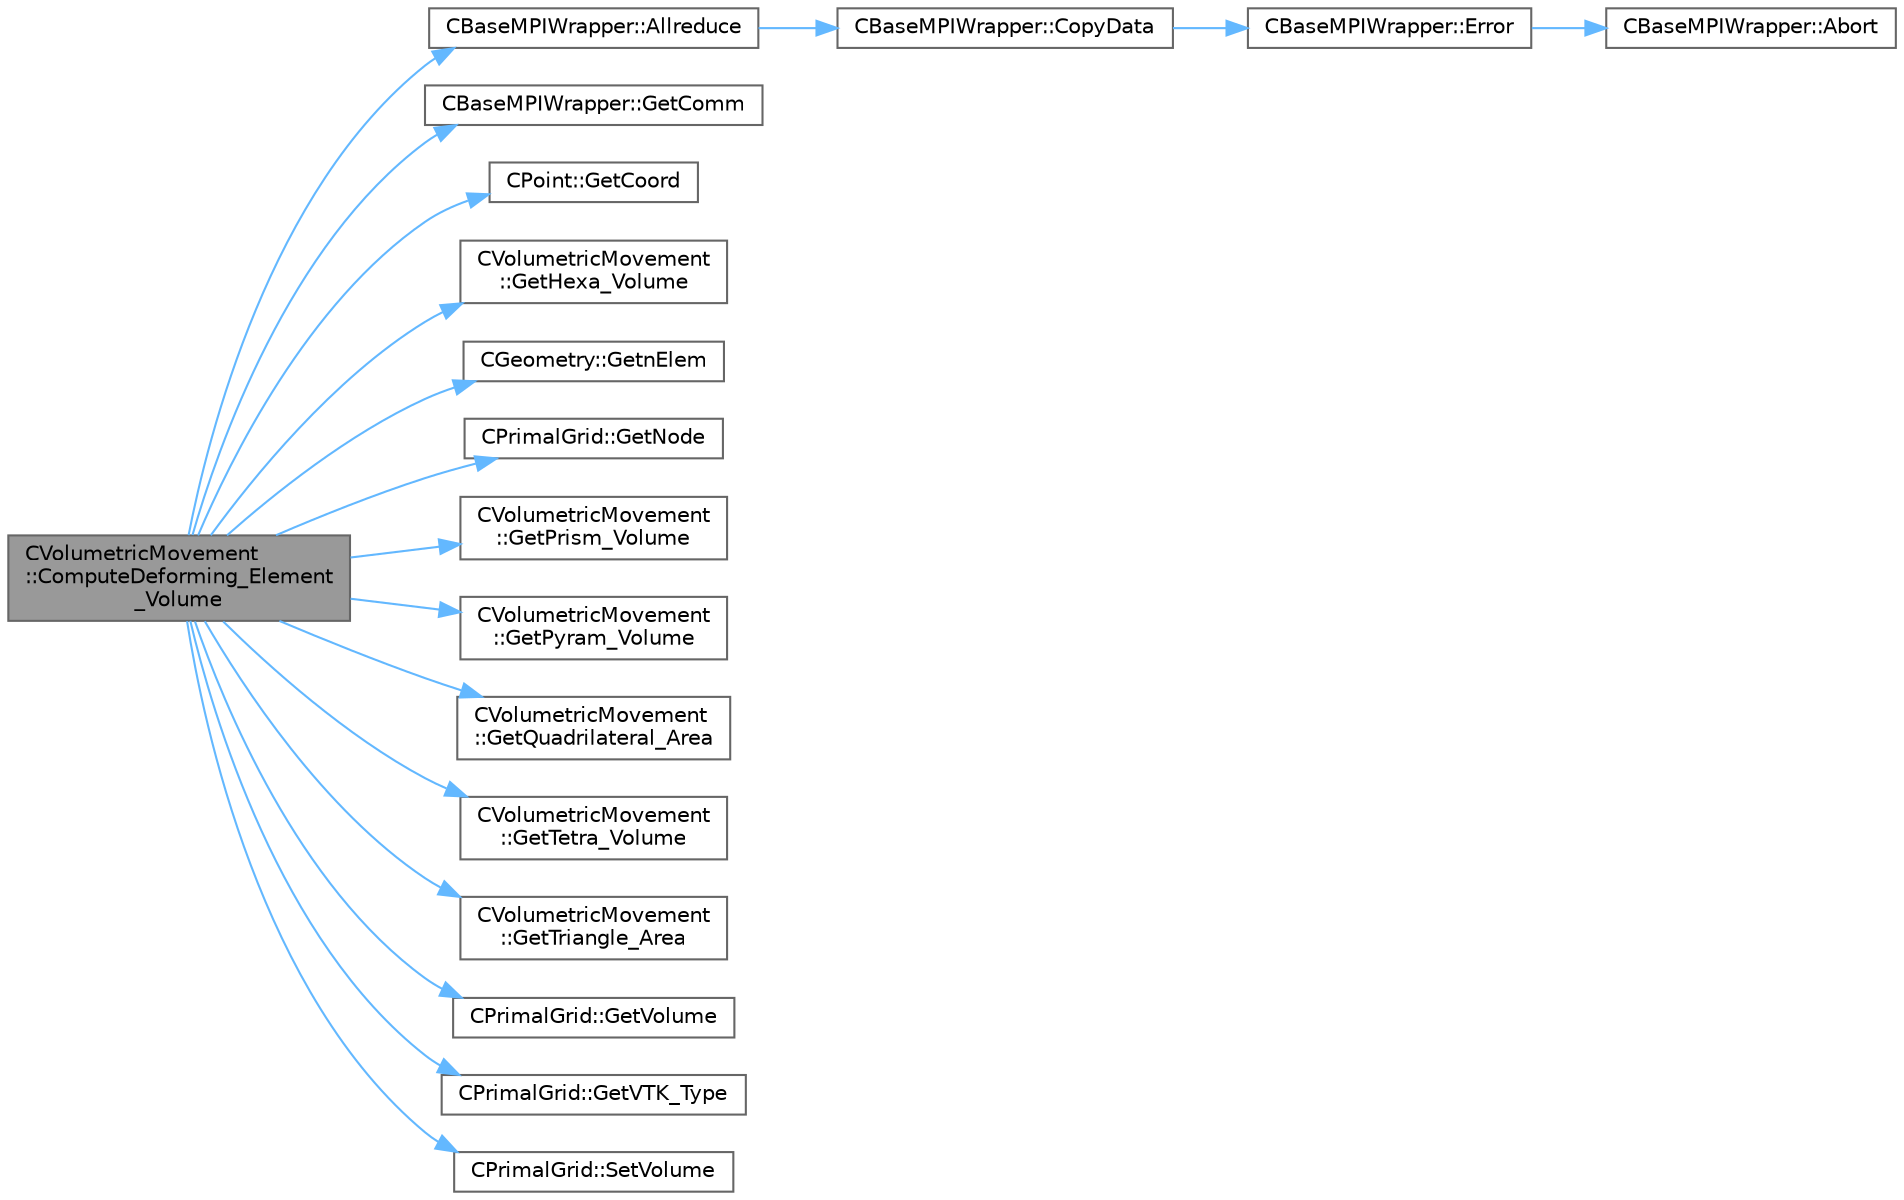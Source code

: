 digraph "CVolumetricMovement::ComputeDeforming_Element_Volume"
{
 // LATEX_PDF_SIZE
  bgcolor="transparent";
  edge [fontname=Helvetica,fontsize=10,labelfontname=Helvetica,labelfontsize=10];
  node [fontname=Helvetica,fontsize=10,shape=box,height=0.2,width=0.4];
  rankdir="LR";
  Node1 [id="Node000001",label="CVolumetricMovement\l::ComputeDeforming_Element\l_Volume",height=0.2,width=0.4,color="gray40", fillcolor="grey60", style="filled", fontcolor="black",tooltip="Check for negative volumes (all elements) after performing grid deformation."];
  Node1 -> Node2 [id="edge1_Node000001_Node000002",color="steelblue1",style="solid",tooltip=" "];
  Node2 [id="Node000002",label="CBaseMPIWrapper::Allreduce",height=0.2,width=0.4,color="grey40", fillcolor="white", style="filled",URL="$classCBaseMPIWrapper.html#a381d4b3738c09d92ee1ae9f89715b541",tooltip=" "];
  Node2 -> Node3 [id="edge2_Node000002_Node000003",color="steelblue1",style="solid",tooltip=" "];
  Node3 [id="Node000003",label="CBaseMPIWrapper::CopyData",height=0.2,width=0.4,color="grey40", fillcolor="white", style="filled",URL="$classCBaseMPIWrapper.html#a3c28692a4cab67ad0f81d18273db3d23",tooltip=" "];
  Node3 -> Node4 [id="edge3_Node000003_Node000004",color="steelblue1",style="solid",tooltip=" "];
  Node4 [id="Node000004",label="CBaseMPIWrapper::Error",height=0.2,width=0.4,color="grey40", fillcolor="white", style="filled",URL="$classCBaseMPIWrapper.html#a04457c47629bda56704e6a8804833eeb",tooltip=" "];
  Node4 -> Node5 [id="edge4_Node000004_Node000005",color="steelblue1",style="solid",tooltip=" "];
  Node5 [id="Node000005",label="CBaseMPIWrapper::Abort",height=0.2,width=0.4,color="grey40", fillcolor="white", style="filled",URL="$classCBaseMPIWrapper.html#af7297d861dca86b45cf561b6ab642e8f",tooltip=" "];
  Node1 -> Node6 [id="edge5_Node000001_Node000006",color="steelblue1",style="solid",tooltip=" "];
  Node6 [id="Node000006",label="CBaseMPIWrapper::GetComm",height=0.2,width=0.4,color="grey40", fillcolor="white", style="filled",URL="$classCBaseMPIWrapper.html#a8154391fc3522954802889d81d4ef5da",tooltip=" "];
  Node1 -> Node7 [id="edge6_Node000001_Node000007",color="steelblue1",style="solid",tooltip=" "];
  Node7 [id="Node000007",label="CPoint::GetCoord",height=0.2,width=0.4,color="grey40", fillcolor="white", style="filled",URL="$classCPoint.html#ab16c29dd03911529cd73bf467c313179",tooltip="Get the coordinates dor the control volume."];
  Node1 -> Node8 [id="edge7_Node000001_Node000008",color="steelblue1",style="solid",tooltip=" "];
  Node8 [id="Node000008",label="CVolumetricMovement\l::GetHexa_Volume",height=0.2,width=0.4,color="grey40", fillcolor="white", style="filled",URL="$classCVolumetricMovement.html#a9f64dfd8852769dde44251d1891f79f7",tooltip="Compute the shape functions for hexahedron."];
  Node1 -> Node9 [id="edge8_Node000001_Node000009",color="steelblue1",style="solid",tooltip=" "];
  Node9 [id="Node000009",label="CGeometry::GetnElem",height=0.2,width=0.4,color="grey40", fillcolor="white", style="filled",URL="$classCGeometry.html#a3cac58e3b4dd3f8350bd308acb7e3bc1",tooltip="Get number of elements."];
  Node1 -> Node10 [id="edge9_Node000001_Node000010",color="steelblue1",style="solid",tooltip=" "];
  Node10 [id="Node000010",label="CPrimalGrid::GetNode",height=0.2,width=0.4,color="grey40", fillcolor="white", style="filled",URL="$classCPrimalGrid.html#a6353b89f5a8a3948cd475da6152bf077",tooltip="Get the nodes shared by the primal grid element."];
  Node1 -> Node11 [id="edge10_Node000001_Node000011",color="steelblue1",style="solid",tooltip=" "];
  Node11 [id="Node000011",label="CVolumetricMovement\l::GetPrism_Volume",height=0.2,width=0.4,color="grey40", fillcolor="white", style="filled",URL="$classCVolumetricMovement.html#a9562d2a0f25665a91ca15aa977a30676",tooltip="Compute the shape functions for hexahedron."];
  Node1 -> Node12 [id="edge11_Node000001_Node000012",color="steelblue1",style="solid",tooltip=" "];
  Node12 [id="Node000012",label="CVolumetricMovement\l::GetPyram_Volume",height=0.2,width=0.4,color="grey40", fillcolor="white", style="filled",URL="$classCVolumetricMovement.html#a9ec6a2fa1a0720585e3ccacf7b5f7df3",tooltip="Compute the shape functions for hexahedron."];
  Node1 -> Node13 [id="edge12_Node000001_Node000013",color="steelblue1",style="solid",tooltip=" "];
  Node13 [id="Node000013",label="CVolumetricMovement\l::GetQuadrilateral_Area",height=0.2,width=0.4,color="grey40", fillcolor="white", style="filled",URL="$classCVolumetricMovement.html#a28a79d0b6e2568d100dd5b8074730c02",tooltip="Compute the shape functions for hexahedron."];
  Node1 -> Node14 [id="edge13_Node000001_Node000014",color="steelblue1",style="solid",tooltip=" "];
  Node14 [id="Node000014",label="CVolumetricMovement\l::GetTetra_Volume",height=0.2,width=0.4,color="grey40", fillcolor="white", style="filled",URL="$classCVolumetricMovement.html#ac211b313f49bcb59f82a6ae9b2c158b1",tooltip="Compute the shape functions for hexahedron."];
  Node1 -> Node15 [id="edge14_Node000001_Node000015",color="steelblue1",style="solid",tooltip=" "];
  Node15 [id="Node000015",label="CVolumetricMovement\l::GetTriangle_Area",height=0.2,width=0.4,color="grey40", fillcolor="white", style="filled",URL="$classCVolumetricMovement.html#ad530e178938f5ed5d029470d138fc8be",tooltip="Compute the shape functions for hexahedron."];
  Node1 -> Node16 [id="edge15_Node000001_Node000016",color="steelblue1",style="solid",tooltip=" "];
  Node16 [id="Node000016",label="CPrimalGrid::GetVolume",height=0.2,width=0.4,color="grey40", fillcolor="white", style="filled",URL="$classCPrimalGrid.html#a21122a187207f6cbd552d98c60e848c4",tooltip="Get the center of gravity of an element (including edges)."];
  Node1 -> Node17 [id="edge16_Node000001_Node000017",color="steelblue1",style="solid",tooltip=" "];
  Node17 [id="Node000017",label="CPrimalGrid::GetVTK_Type",height=0.2,width=0.4,color="grey40", fillcolor="white", style="filled",URL="$classCPrimalGrid.html#ad506ad8f97dd70d71c1ee6f407df4cf5",tooltip="Get VTK type."];
  Node1 -> Node18 [id="edge17_Node000001_Node000018",color="steelblue1",style="solid",tooltip=" "];
  Node18 [id="Node000018",label="CPrimalGrid::SetVolume",height=0.2,width=0.4,color="grey40", fillcolor="white", style="filled",URL="$classCPrimalGrid.html#a14dbb458d64bbc96aa69507d849054fe",tooltip="Set the center of gravity of an element (including edges)."];
}
